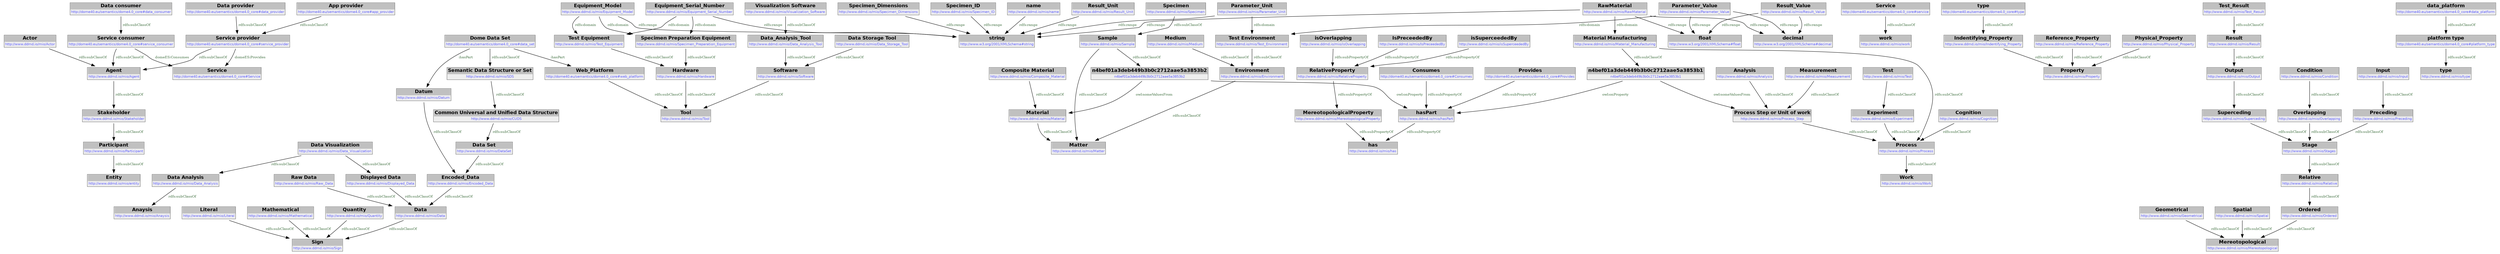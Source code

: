 digraph { 
 node [ fontname="DejaVu Sans" ] ; 
	node0 -> node1 [ color=BLACK, label=< <font point-size='10' color='#336633'>rdfs:subClassOf</font> > ] ;
	node2 -> node3 [ color=BLACK, label=< <font point-size='10' color='#336633'>rdfs:subClassOf</font> > ] ;
	node5 -> node6 [ color=BLACK, label=< <font point-size='10' color='#336633'>rdfs:subClassOf</font> > ] ;
	node7 -> node8 [ color=BLACK, label=< <font point-size='10' color='#336633'>rdfs:subClassOf</font> > ] ;
	node9 -> node10 [ color=BLACK, label=< <font point-size='10' color='#336633'>rdfs:subClassOf</font> > ] ;
	node14 -> node15 [ color=BLACK, label=< <font point-size='10' color='#336633'>rdfs:range</font> > ] ;
	node16 -> node17 [ color=BLACK, label=< <font point-size='10' color='#336633'>rdfs:subClassOf</font> > ] ;
	node18 -> node19 [ color=BLACK, label=< <font point-size='10' color='#336633'>rdfs:subClassOf</font> > ] ;
	node20 -> node21 [ color=BLACK, label=< <font point-size='10' color='#336633'>rdfs:subClassOf</font> > ] ;
	node23 -> node24 [ color=BLACK, label=< <font point-size='10' color='#336633'>rdfs:subClassOf</font> > ] ;
	node25 -> node26 [ color=BLACK, label=< <font point-size='10' color='#336633'>rdfs:subClassOf</font> > ] ;
	node27 -> node28 [ color=BLACK, label=< <font point-size='10' color='#336633'>rdfs:subClassOf</font> > ] ;
	node31 -> node32 [ color=BLACK, label=< <font point-size='10' color='#336633'>rdfs:subClassOf</font> > ] ;
	node33 -> node34 [ color=BLACK, label=< <font point-size='10' color='#336633'>rdfs:range</font> > ] ;
	node35 -> node36 [ color=BLACK, label=< <font point-size='10' color='#336633'>owl:onProperty</font> > ] ;
	node37 -> node38 [ color=BLACK, label=< <font point-size='10' color='#336633'>rdfs:domain</font> > ] ;
	node39 -> node35 [ color=BLACK, label=< <font point-size='10' color='#336633'>rdfs:subClassOf</font> > ] ;
	node41 -> node42 [ color=BLACK, label=< <font point-size='10' color='#336633'>domeES:Consumes</font> > ] ;
	node43 -> node6 [ color=BLACK, label=< <font point-size='10' color='#336633'>rdfs:subClassOf</font> > ] ;
	node8 -> node44 [ color=BLACK, label=< <font point-size='10' color='#336633'>rdfs:subClassOf</font> > ] ;
	node45 -> node23 [ color=BLACK, label=< <font point-size='10' color='#336633'>rdfs:subClassOf</font> > ] ;
	node12 -> node46 [ color=BLACK, label=< <font point-size='10' color='#336633'>rdfs:subClassOf</font> > ] ;
	node47 -> node36 [ color=BLACK, label=< <font point-size='10' color='#336633'>rdfs:subPropertyOf</font> > ] ;
	node48 -> node29 [ color=BLACK, label=< <font point-size='10' color='#336633'>rdfs:subClassOf</font> > ] ;
	node50 -> node39 [ color=BLACK, label=< <font point-size='10' color='#336633'>rdfs:domain</font> > ] ;
	node51 -> node52 [ color=BLACK, label=< <font point-size='10' color='#336633'>rdfs:subClassOf</font> > ] ;
	node14 -> node34 [ color=BLACK, label=< <font point-size='10' color='#336633'>rdfs:range</font> > ] ;
	node53 -> node3 [ color=BLACK, label=< <font point-size='10' color='#336633'>rdfs:subClassOf</font> > ] ;
	node55 -> node56 [ color=BLACK, label=< <font point-size='10' color='#336633'>rdfs:range</font> > ] ;
	node57 -> node58 [ color=BLACK, label=< <font point-size='10' color='#336633'>rdfs:subClassOf</font> > ] ;
	node59 -> node58 [ color=BLACK, label=< <font point-size='10' color='#336633'>rdfs:subClassOf</font> > ] ;
	node50 -> node15 [ color=BLACK, label=< <font point-size='10' color='#336633'>rdfs:range</font> > ] ;
	node61 -> node56 [ color=BLACK, label=< <font point-size='10' color='#336633'>rdfs:range</font> > ] ;
	node62 -> node26 [ color=BLACK, label=< <font point-size='10' color='#336633'>rdfs:subClassOf</font> > ] ;
	node5 -> node64 [ color=BLACK, label=< <font point-size='10' color='#336633'>rdfs:subClassOf</font> > ] ;
	node64 -> node36 [ color=BLACK, label=< <font point-size='10' color='#336633'>owl:onProperty</font> > ] ;
	node65 -> node36 [ color=BLACK, label=< <font point-size='10' color='#336633'>rdfs:subPropertyOf</font> > ] ;
	node4 -> node11 [ color=BLACK, label=< <font point-size='10' color='#336633'>rdfs:subClassOf</font> > ] ;
	node66 -> node67 [ color=BLACK, label=< <font point-size='10' color='#336633'>rdfs:subPropertyOf</font> > ] ;
	node68 -> node63 [ color=BLACK, label=< <font point-size='10' color='#336633'>rdfs:subClassOf</font> > ] ;
	node17 -> node69 [ color=BLACK, label=< <font point-size='10' color='#336633'>rdfs:subClassOf</font> > ] ;
	node67 -> node70 [ color=BLACK, label=< <font point-size='10' color='#336633'>rdfs:subPropertyOf</font> > ] ;
	node72 -> node43 [ color=BLACK, label=< <font point-size='10' color='#336633'>rdfs:subClassOf</font> > ] ;
	node73 -> node19 [ color=BLACK, label=< <font point-size='10' color='#336633'>rdfs:subClassOf</font> > ] ;
	node74 -> node40 [ color=BLACK, label=< <font point-size='10' color='#336633'>rdfs:subClassOf</font> > ] ;
	node61 -> node75 [ color=BLACK, label=< <font point-size='10' color='#336633'>rdfs:domain</font> > ] ;
	node76 -> node31 [ color=BLACK, label=< <font point-size='10' color='#336633'>rdfs:subClassOf</font> > ] ;
	node75 -> node77 [ color=BLACK, label=< <font point-size='10' color='#336633'>rdfs:subClassOf</font> > ] ;
	node40 -> node17 [ color=BLACK, label=< <font point-size='10' color='#336633'>rdfs:subClassOf</font> > ] ;
	node50 -> node34 [ color=BLACK, label=< <font point-size='10' color='#336633'>rdfs:range</font> > ] ;
	node41 -> node45 [ color=BLACK, label=< <font point-size='10' color='#336633'>rdfs:subClassOf</font> > ] ;
	node49 -> node1 [ color=BLACK, label=< <font point-size='10' color='#336633'>rdfs:subClassOf</font> > ] ;
	node80 -> node81 [ color=BLACK, label=< <font point-size='10' color='#336633'>rdfs:subClassOf</font> > ] ;
	node82 -> node83 [ color=BLACK, label=< <font point-size='10' color='#336633'>rdfs:subClassOf</font> > ] ;
	node77 -> node84 [ color=BLACK, label=< <font point-size='10' color='#336633'>rdfs:subClassOf</font> > ] ;
	node85 -> node67 [ color=BLACK, label=< <font point-size='10' color='#336633'>rdfs:subPropertyOf</font> > ] ;
	node86 -> node44 [ color=BLACK, label=< <font point-size='10' color='#336633'>rdfs:subClassOf</font> > ] ;
	node87 -> node29 [ color=BLACK, label=< <font point-size='10' color='#336633'>rdfs:subClassOf</font> > ] ;
	node83 -> node88 [ color=BLACK, label=< <font point-size='10' color='#336633'>rdfs:subClassOf</font> > ] ;
	node88 -> node84 [ color=BLACK, label=< <font point-size='10' color='#336633'>rdfs:subClassOf</font> > ] ;
	node35 -> node26 [ color=BLACK, label=< <font point-size='10' color='#336633'>owl:someValuesFrom</font> > ] ;
	node68 -> node53 [ color=BLACK, label=< <font point-size='10' color='#336633'>rdfs:subClassOf</font> > ] ;
	node64 -> node13 [ color=BLACK, label=< <font point-size='10' color='#336633'>owl:someValuesFrom</font> > ] ;
	node71 -> node41 [ color=BLACK, label=< <font point-size='10' color='#336633'>rdfs:subClassOf</font> > ] ;
	node50 -> node56 [ color=BLACK, label=< <font point-size='10' color='#336633'>rdfs:range</font> > ] ;
	node26 -> node17 [ color=BLACK, label=< <font point-size='10' color='#336633'>rdfs:subClassOf</font> > ] ;
	node39 -> node17 [ color=BLACK, label=< <font point-size='10' color='#336633'>rdfs:subClassOf</font> > ] ;
	node91 -> node56 [ color=BLACK, label=< <font point-size='10' color='#336633'>rdfs:range</font> > ] ;
	node46 -> node92 [ color=BLACK, label=< <font point-size='10' color='#336633'>rdfs:subClassOf</font> > ] ;
	node79 -> node32 [ color=BLACK, label=< <font point-size='10' color='#336633'>rdfs:subClassOf</font> > ] ;
	node78 -> node79 [ color=BLACK, label=< <font point-size='10' color='#336633'>rdfs:subClassOf</font> > ] ;
	node93 -> node45 [ color=BLACK, label=< <font point-size='10' color='#336633'>rdfs:subClassOf</font> > ] ;
	node90 -> node5 [ color=BLACK, label=< <font point-size='10' color='#336633'>rdfs:subClassOf</font> > ] ;
	node89 -> node13 [ color=BLACK, label=< <font point-size='10' color='#336633'>rdfs:subClassOf</font> > ] ;
	node32 -> node80 [ color=BLACK, label=< <font point-size='10' color='#336633'>rdfs:subClassOf</font> > ] ;
	node44 -> node3 [ color=BLACK, label=< <font point-size='10' color='#336633'>rdfs:subClassOf</font> > ] ;
	node27 -> node86 [ color=BLACK, label=< <font point-size='10' color='#336633'>:hasPart</font> > ] ;
	node70 -> node94 [ color=BLACK, label=< <font point-size='10' color='#336633'>rdfs:subPropertyOf</font> > ] ;
	node22 -> node88 [ color=BLACK, label=< <font point-size='10' color='#336633'>rdfs:subClassOf</font> > ] ;
	node24 -> node54 [ color=BLACK, label=< <font point-size='10' color='#336633'>rdfs:subClassOf</font> > ] ;
	node95 -> node56 [ color=BLACK, label=< <font point-size='10' color='#336633'>rdfs:range</font> > ] ;
	node3 -> node19 [ color=BLACK, label=< <font point-size='10' color='#336633'>rdfs:subClassOf</font> > ] ;
	node63 -> node96 [ color=BLACK, label=< <font point-size='10' color='#336633'>rdfs:subClassOf</font> > ] ;
	node38 -> node43 [ color=BLACK, label=< <font point-size='10' color='#336633'>rdfs:subClassOf</font> > ] ;
	node27 -> node30 [ color=BLACK, label=< <font point-size='10' color='#336633'>:hasPart</font> > ] ;
	node61 -> node60 [ color=BLACK, label=< <font point-size='10' color='#336633'>rdfs:domain</font> > ] ;
	node97 -> node56 [ color=BLACK, label=< <font point-size='10' color='#336633'>rdfs:range</font> > ] ;
	node55 -> node75 [ color=BLACK, label=< <font point-size='10' color='#336633'>rdfs:domain</font> > ] ;
	node14 -> node38 [ color=BLACK, label=< <font point-size='10' color='#336633'>rdfs:domain</font> > ] ;
	node81 -> node29 [ color=BLACK, label=< <font point-size='10' color='#336633'>rdfs:subClassOf</font> > ] ;
	node98 -> node19 [ color=BLACK, label=< <font point-size='10' color='#336633'>rdfs:subClassOf</font> > ] ;
	node37 -> node56 [ color=BLACK, label=< <font point-size='10' color='#336633'>rdfs:range</font> > ] ;
	node21 -> node58 [ color=BLACK, label=< <font point-size='10' color='#336633'>rdfs:subClassOf</font> > ] ;
	node1 -> node45 [ color=BLACK, label=< <font point-size='10' color='#336633'>rdfs:subClassOf</font> > ] ;
	node13 -> node6 [ color=BLACK, label=< <font point-size='10' color='#336633'>rdfs:subClassOf</font> > ] ;
	node36 -> node94 [ color=BLACK, label=< <font point-size='10' color='#336633'>rdfs:subPropertyOf</font> > ] ;
	node33 -> node15 [ color=BLACK, label=< <font point-size='10' color='#336633'>rdfs:range</font> > ] ;
	node55 -> node60 [ color=BLACK, label=< <font point-size='10' color='#336633'>rdfs:domain</font> > ] ;
	node1 -> node42 [ color=BLACK, label=< <font point-size='10' color='#336633'>domeES:Provides</font> > ] ;
	node99 -> node67 [ color=BLACK, label=< <font point-size='10' color='#336633'>rdfs:subPropertyOf</font> > ] ;
	node52 -> node4 [ color=BLACK, label=< <font point-size='10' color='#336633'>rdfs:subClassOf</font> > ] ;
	node11 -> node32 [ color=BLACK, label=< <font point-size='10' color='#336633'>rdfs:subClassOf</font> > ] ;
	node60 -> node77 [ color=BLACK, label=< <font point-size='10' color='#336633'>rdfs:subClassOf</font> > ] ;
	node100 -> node56 [ color=BLACK, label=< <font point-size='10' color='#336633'>rdfs:range</font> > ] ;
	node28 -> node7 [ color=BLACK, label=< <font point-size='10' color='#336633'>rdfs:subClassOf</font> > ] ;
	node30 -> node84 [ color=BLACK, label=< <font point-size='10' color='#336633'>rdfs:subClassOf</font> > ] ;
# http://dome40.eu/semantics/dome4.0_core#data_provider node0
node0 [ shape=none, color=black label=< <table color='#666666' cellborder='0' cellspacing='0' border='1'><tr><td colspan='2' bgcolor='grey'><B>Data provider</B></td></tr><tr><td href='http://dome40.eu/semantics/dome4.0_core#data_provider' bgcolor='#eeeeee' colspan='2'><font point-size='10' color='#6666ff'>http://dome40.eu/semantics/dome4.0_core#data_provider</font></td></tr></table> > ] 
# http://dome40.eu/semantics/dome4.0_core#service_provider node1
node1 [ shape=none, color=black label=< <table color='#666666' cellborder='0' cellspacing='0' border='1'><tr><td colspan='2' bgcolor='grey'><B>Service provider</B></td></tr><tr><td href='http://dome40.eu/semantics/dome4.0_core#service_provider' bgcolor='#eeeeee' colspan='2'><font point-size='10' color='#6666ff'>http://dome40.eu/semantics/dome4.0_core#service_provider</font></td></tr></table> > ] 
# http://www.ddmd.io/mio/Raw_Data node2
node2 [ shape=none, color=black label=< <table color='#666666' cellborder='0' cellspacing='0' border='1'><tr><td colspan='2' bgcolor='grey'><B>Raw Data</B></td></tr><tr><td href='http://www.ddmd.io/mio/Raw_Data' bgcolor='#eeeeee' colspan='2'><font point-size='10' color='#6666ff'>http://www.ddmd.io/mio/Raw_Data</font></td></tr></table> > ] 
# http://www.ddmd.io/mio/Data node3
node3 [ shape=none, color=black label=< <table color='#666666' cellborder='0' cellspacing='0' border='1'><tr><td colspan='2' bgcolor='grey'><B>Data</B></td></tr><tr><td href='http://www.ddmd.io/mio/Data' bgcolor='#eeeeee' colspan='2'><font point-size='10' color='#6666ff'>http://www.ddmd.io/mio/Data</font></td></tr></table> > ] 
# http://www.ddmd.io/mio/Output node4
node4 [ shape=none, color=black label=< <table color='#666666' cellborder='0' cellspacing='0' border='1'><tr><td colspan='2' bgcolor='grey'><B>Output</B></td></tr><tr><td href='http://www.ddmd.io/mio/Output' bgcolor='#eeeeee' colspan='2'><font point-size='10' color='#6666ff'>http://www.ddmd.io/mio/Output</font></td></tr></table> > ] 
# http://www.ddmd.io/mio/Sample node5
node5 [ shape=none, color=black label=< <table color='#666666' cellborder='0' cellspacing='0' border='1'><tr><td colspan='2' bgcolor='grey'><B>Sample</B></td></tr><tr><td href='http://www.ddmd.io/mio/Sample' bgcolor='#eeeeee' colspan='2'><font point-size='10' color='#6666ff'>http://www.ddmd.io/mio/Sample</font></td></tr></table> > ] 
# http://www.ddmd.io/mio/Matter node6
node6 [ shape=none, color=black label=< <table color='#666666' cellborder='0' cellspacing='0' border='1'><tr><td colspan='2' bgcolor='grey'><B>Matter</B></td></tr><tr><td href='http://www.ddmd.io/mio/Matter' bgcolor='#eeeeee' colspan='2'><font point-size='10' color='#6666ff'>http://www.ddmd.io/mio/Matter</font></td></tr></table> > ] 
# http://www.ddmd.io/mio/CUDS node7
node7 [ shape=none, color=black label=< <table color='#666666' cellborder='0' cellspacing='0' border='1'><tr><td colspan='2' bgcolor='grey'><B>Common Universal and Unified Data Structure</B></td></tr><tr><td href='http://www.ddmd.io/mio/CUDS' bgcolor='#eeeeee' colspan='2'><font point-size='10' color='#6666ff'>http://www.ddmd.io/mio/CUDS</font></td></tr></table> > ] 
# http://www.ddmd.io/mio/DataSet node8
node8 [ shape=none, color=black label=< <table color='#666666' cellborder='0' cellspacing='0' border='1'><tr><td colspan='2' bgcolor='grey'><B>Data Set</B></td></tr><tr><td href='http://www.ddmd.io/mio/DataSet' bgcolor='#eeeeee' colspan='2'><font point-size='10' color='#6666ff'>http://www.ddmd.io/mio/DataSet</font></td></tr></table> > ] 
# http://dome40.eu/semantics/dome4.0_core#service node9
node9 [ shape=none, color=black label=< <table color='#666666' cellborder='0' cellspacing='0' border='1'><tr><td colspan='2' bgcolor='grey'><B>Service</B></td></tr><tr><td href='http://dome40.eu/semantics/dome4.0_core#service' bgcolor='#eeeeee' colspan='2'><font point-size='10' color='#6666ff'>http://dome40.eu/semantics/dome4.0_core#service</font></td></tr></table> > ] 
# http://www.ddmd.io/mio/work node10
node10 [ shape=none, color=black label=< <table color='#666666' cellborder='0' cellspacing='0' border='1'><tr><td colspan='2' bgcolor='grey'><B>work</B></td></tr><tr><td href='http://www.ddmd.io/mio/work' bgcolor='#eeeeee' colspan='2'><font point-size='10' color='#6666ff'>http://www.ddmd.io/mio/work</font></td></tr></table> > ] 
# http://www.ddmd.io/mio/Superceding node11
node11 [ shape=none, color=black label=< <table color='#666666' cellborder='0' cellspacing='0' border='1'><tr><td colspan='2' bgcolor='grey'><B>Superceding</B></td></tr><tr><td href='http://www.ddmd.io/mio/Superceding' bgcolor='#eeeeee' colspan='2'><font point-size='10' color='#6666ff'>http://www.ddmd.io/mio/Superceding</font></td></tr></table> > ] 
# http://dome40.eu/semantics/dome4.0_core#data_platform node12
node12 [ shape=none, color=black label=< <table color='#666666' cellborder='0' cellspacing='0' border='1'><tr><td colspan='2' bgcolor='grey'><B>data_platform</B></td></tr><tr><td href='http://dome40.eu/semantics/dome4.0_core#data_platform' bgcolor='#eeeeee' colspan='2'><font point-size='10' color='#6666ff'>http://dome40.eu/semantics/dome4.0_core#data_platform</font></td></tr></table> > ] 
# http://www.ddmd.io/mio/Material node13
node13 [ shape=none, color=black label=< <table color='#666666' cellborder='0' cellspacing='0' border='1'><tr><td colspan='2' bgcolor='grey'><B>Material</B></td></tr><tr><td href='http://www.ddmd.io/mio/Material' bgcolor='#eeeeee' colspan='2'><font point-size='10' color='#6666ff'>http://www.ddmd.io/mio/Material</font></td></tr></table> > ] 
# http://www.ddmd.io/mio/Parameter_Value node14
node14 [ shape=none, color=black label=< <table color='#666666' cellborder='0' cellspacing='0' border='1'><tr><td colspan='2' bgcolor='grey'><B>Parameter_Value</B></td></tr><tr><td href='http://www.ddmd.io/mio/Parameter_Value' bgcolor='#eeeeee' colspan='2'><font point-size='10' color='#6666ff'>http://www.ddmd.io/mio/Parameter_Value</font></td></tr></table> > ] 
# http://www.w3.org/2001/XMLSchema#float node15
node15 [ shape=none, color=black label=< <table color='#666666' cellborder='0' cellspacing='0' border='1'><tr><td colspan='2' bgcolor='grey'><B>float</B></td></tr><tr><td href='http://www.w3.org/2001/XMLSchema#float' bgcolor='#eeeeee' colspan='2'><font point-size='10' color='#6666ff'>http://www.w3.org/2001/XMLSchema#float</font></td></tr></table> > ] 
# http://www.ddmd.io/mio/Cognition node16
node16 [ shape=none, color=black label=< <table color='#666666' cellborder='0' cellspacing='0' border='1'><tr><td colspan='2' bgcolor='grey'><B>Cognition</B></td></tr><tr><td href='http://www.ddmd.io/mio/Cognition' bgcolor='#eeeeee' colspan='2'><font point-size='10' color='#6666ff'>http://www.ddmd.io/mio/Cognition</font></td></tr></table> > ] 
# http://www.ddmd.io/mio/Process node17
node17 [ shape=none, color=black label=< <table color='#666666' cellborder='0' cellspacing='0' border='1'><tr><td colspan='2' bgcolor='grey'><B>Process</B></td></tr><tr><td href='http://www.ddmd.io/mio/Process' bgcolor='#eeeeee' colspan='2'><font point-size='10' color='#6666ff'>http://www.ddmd.io/mio/Process</font></td></tr></table> > ] 
# http://www.ddmd.io/mio/Literal node18
node18 [ shape=none, color=black label=< <table color='#666666' cellborder='0' cellspacing='0' border='1'><tr><td colspan='2' bgcolor='grey'><B>Literal</B></td></tr><tr><td href='http://www.ddmd.io/mio/Literal' bgcolor='#eeeeee' colspan='2'><font point-size='10' color='#6666ff'>http://www.ddmd.io/mio/Literal</font></td></tr></table> > ] 
# http://www.ddmd.io/mio/Sign node19
node19 [ shape=none, color=black label=< <table color='#666666' cellborder='0' cellspacing='0' border='1'><tr><td colspan='2' bgcolor='grey'><B>Sign</B></td></tr><tr><td href='http://www.ddmd.io/mio/Sign' bgcolor='#eeeeee' colspan='2'><font point-size='10' color='#6666ff'>http://www.ddmd.io/mio/Sign</font></td></tr></table> > ] 
# http://dome40.eu/semantics/dome4.0_core#type node20
node20 [ shape=none, color=black label=< <table color='#666666' cellborder='0' cellspacing='0' border='1'><tr><td colspan='2' bgcolor='grey'><B>type</B></td></tr><tr><td href='http://dome40.eu/semantics/dome4.0_core#type' bgcolor='#eeeeee' colspan='2'><font point-size='10' color='#6666ff'>http://dome40.eu/semantics/dome4.0_core#type</font></td></tr></table> > ] 
# http://www.ddmd.io/mio/Indentifying_Property node21
node21 [ shape=none, color=black label=< <table color='#666666' cellborder='0' cellspacing='0' border='1'><tr><td colspan='2' bgcolor='grey'><B>Indentifying_Property</B></td></tr><tr><td href='http://www.ddmd.io/mio/Indentifying_Property' bgcolor='#eeeeee' colspan='2'><font point-size='10' color='#6666ff'>http://www.ddmd.io/mio/Indentifying_Property</font></td></tr></table> > ] 
# http://www.ddmd.io/mio/Data_Storage_Tool node22
node22 [ shape=none, color=black label=< <table color='#666666' cellborder='0' cellspacing='0' border='1'><tr><td colspan='2' bgcolor='grey'><B>Data Storage Tool</B></td></tr><tr><td href='http://www.ddmd.io/mio/Data_Storage_Tool' bgcolor='#eeeeee' colspan='2'><font point-size='10' color='#6666ff'>http://www.ddmd.io/mio/Data_Storage_Tool</font></td></tr></table> > ] 
# http://www.ddmd.io/mio/Stakeholder node23
node23 [ shape=none, color=black label=< <table color='#666666' cellborder='0' cellspacing='0' border='1'><tr><td colspan='2' bgcolor='grey'><B>Stakeholder</B></td></tr><tr><td href='http://www.ddmd.io/mio/Stakeholder' bgcolor='#eeeeee' colspan='2'><font point-size='10' color='#6666ff'>http://www.ddmd.io/mio/Stakeholder</font></td></tr></table> > ] 
# http://www.ddmd.io/mio/Participant node24
node24 [ shape=none, color=black label=< <table color='#666666' cellborder='0' cellspacing='0' border='1'><tr><td colspan='2' bgcolor='grey'><B>Participant</B></td></tr><tr><td href='http://www.ddmd.io/mio/Participant' bgcolor='#eeeeee' colspan='2'><font point-size='10' color='#6666ff'>http://www.ddmd.io/mio/Participant</font></td></tr></table> > ] 
# http://www.ddmd.io/mio/Measurement node25
node25 [ shape=none, color=black label=< <table color='#666666' cellborder='0' cellspacing='0' border='1'><tr><td colspan='2' bgcolor='grey'><B>Measurement</B></td></tr><tr><td href='http://www.ddmd.io/mio/Measurement' bgcolor='#eeeeee' colspan='2'><font point-size='10' color='#6666ff'>http://www.ddmd.io/mio/Measurement</font></td></tr></table> > ] 
# http://www.ddmd.io/mio/Process_Step node26
node26 [ shape=none, color=black label=< <table color='#666666' cellborder='0' cellspacing='0' border='1'><tr><td colspan='2' bgcolor='grey'><B>Process Step or Unit of work</B></td></tr><tr><td href='http://www.ddmd.io/mio/Process_Step' bgcolor='#eeeeee' colspan='2'><font point-size='10' color='#6666ff'>http://www.ddmd.io/mio/Process_Step</font></td></tr></table> > ] 
# http://dome40.eu/semantics/dome4.0_core#data_set node27
node27 [ shape=none, color=black label=< <table color='#666666' cellborder='0' cellspacing='0' border='1'><tr><td colspan='2' bgcolor='grey'><B>Dome Data Set</B></td></tr><tr><td href='http://dome40.eu/semantics/dome4.0_core#data_set' bgcolor='#eeeeee' colspan='2'><font point-size='10' color='#6666ff'>http://dome40.eu/semantics/dome4.0_core#data_set</font></td></tr></table> > ] 
# http://www.ddmd.io/mio/SDS node28
node28 [ shape=none, color=black label=< <table color='#666666' cellborder='0' cellspacing='0' border='1'><tr><td colspan='2' bgcolor='grey'><B>Semantic Data Structure or Set</B></td></tr><tr><td href='http://www.ddmd.io/mio/SDS' bgcolor='#eeeeee' colspan='2'><font point-size='10' color='#6666ff'>http://www.ddmd.io/mio/SDS</font></td></tr></table> > ] 
# http://www.ddmd.io/mio/Mereotopological node29
node29 [ shape=none, color=black label=< <table color='#666666' cellborder='0' cellspacing='0' border='1'><tr><td colspan='2' bgcolor='grey'><B>Mereotopological</B></td></tr><tr><td href='http://www.ddmd.io/mio/Mereotopological' bgcolor='#eeeeee' colspan='2'><font point-size='10' color='#6666ff'>http://www.ddmd.io/mio/Mereotopological</font></td></tr></table> > ] 
# http://dome40.eu/semantics/dome4.0_core#web_platform node30
node30 [ shape=none, color=black label=< <table color='#666666' cellborder='0' cellspacing='0' border='1'><tr><td colspan='2' bgcolor='grey'><B>Web_Platform</B></td></tr><tr><td href='http://dome40.eu/semantics/dome4.0_core#web_platform' bgcolor='#eeeeee' colspan='2'><font point-size='10' color='#6666ff'>http://dome40.eu/semantics/dome4.0_core#web_platform</font></td></tr></table> > ] 
# http://www.ddmd.io/mio/Preceding node31
node31 [ shape=none, color=black label=< <table color='#666666' cellborder='0' cellspacing='0' border='1'><tr><td colspan='2' bgcolor='grey'><B>Preceding</B></td></tr><tr><td href='http://www.ddmd.io/mio/Preceding' bgcolor='#eeeeee' colspan='2'><font point-size='10' color='#6666ff'>http://www.ddmd.io/mio/Preceding</font></td></tr></table> > ] 
# http://www.ddmd.io/mio/Stages node32
node32 [ shape=none, color=black label=< <table color='#666666' cellborder='0' cellspacing='0' border='1'><tr><td colspan='2' bgcolor='grey'><B>Stage</B></td></tr><tr><td href='http://www.ddmd.io/mio/Stages' bgcolor='#eeeeee' colspan='2'><font point-size='10' color='#6666ff'>http://www.ddmd.io/mio/Stages</font></td></tr></table> > ] 
# http://www.ddmd.io/mio/Result_Value node33
node33 [ shape=none, color=black label=< <table color='#666666' cellborder='0' cellspacing='0' border='1'><tr><td colspan='2' bgcolor='grey'><B>Result_Value</B></td></tr><tr><td href='http://www.ddmd.io/mio/Result_Value' bgcolor='#eeeeee' colspan='2'><font point-size='10' color='#6666ff'>http://www.ddmd.io/mio/Result_Value</font></td></tr></table> > ] 
# http://www.w3.org/2001/XMLSchema#decimal node34
node34 [ shape=none, color=black label=< <table color='#666666' cellborder='0' cellspacing='0' border='1'><tr><td colspan='2' bgcolor='grey'><B>decimal</B></td></tr><tr><td href='http://www.w3.org/2001/XMLSchema#decimal' bgcolor='#eeeeee' colspan='2'><font point-size='10' color='#6666ff'>http://www.w3.org/2001/XMLSchema#decimal</font></td></tr></table> > ] 
# n4bef01a3deb449b3b0c2712aae5a3853b1 node35
node35 [ shape=none, color=black label=< <table color='#666666' cellborder='0' cellspacing='0' border='1'><tr><td colspan='2' bgcolor='grey'><B>n4bef01a3deb449b3b0c2712aae5a3853b1</B></td></tr><tr><td href='n4bef01a3deb449b3b0c2712aae5a3853b1' bgcolor='#eeeeee' colspan='2'><font point-size='10' color='#6666ff'>n4bef01a3deb449b3b0c2712aae5a3853b1</font></td></tr></table> > ] 
# http://www.ddmd.io/mio/hasPart node36
node36 [ shape=none, color=black label=< <table color='#666666' cellborder='0' cellspacing='0' border='1'><tr><td colspan='2' bgcolor='grey'><B>hasPart</B></td></tr><tr><td href='http://www.ddmd.io/mio/hasPart' bgcolor='#eeeeee' colspan='2'><font point-size='10' color='#6666ff'>http://www.ddmd.io/mio/hasPart</font></td></tr></table> > ] 
# http://www.ddmd.io/mio/Parameter_Unit node37
node37 [ shape=none, color=black label=< <table color='#666666' cellborder='0' cellspacing='0' border='1'><tr><td colspan='2' bgcolor='grey'><B>Parameter_Unit</B></td></tr><tr><td href='http://www.ddmd.io/mio/Parameter_Unit' bgcolor='#eeeeee' colspan='2'><font point-size='10' color='#6666ff'>http://www.ddmd.io/mio/Parameter_Unit</font></td></tr></table> > ] 
# http://www.ddmd.io/mio/Test_Environment node38
node38 [ shape=none, color=black label=< <table color='#666666' cellborder='0' cellspacing='0' border='1'><tr><td colspan='2' bgcolor='grey'><B>Test Environment</B></td></tr><tr><td href='http://www.ddmd.io/mio/Test_Environment' bgcolor='#eeeeee' colspan='2'><font point-size='10' color='#6666ff'>http://www.ddmd.io/mio/Test_Environment</font></td></tr></table> > ] 
# http://www.ddmd.io/mio/Material_Manufacturing node39
node39 [ shape=none, color=black label=< <table color='#666666' cellborder='0' cellspacing='0' border='1'><tr><td colspan='2' bgcolor='grey'><B>Material Manufacturing</B></td></tr><tr><td href='http://www.ddmd.io/mio/Material_Manufacturing' bgcolor='#eeeeee' colspan='2'><font point-size='10' color='#6666ff'>http://www.ddmd.io/mio/Material_Manufacturing</font></td></tr></table> > ] 
# http://www.ddmd.io/mio/Experiment node40
node40 [ shape=none, color=black label=< <table color='#666666' cellborder='0' cellspacing='0' border='1'><tr><td colspan='2' bgcolor='grey'><B>Experiment</B></td></tr><tr><td href='http://www.ddmd.io/mio/Experiment' bgcolor='#eeeeee' colspan='2'><font point-size='10' color='#6666ff'>http://www.ddmd.io/mio/Experiment</font></td></tr></table> > ] 
# http://dome40.eu/semantics/dome4.0_core#service_consumer node41
node41 [ shape=none, color=black label=< <table color='#666666' cellborder='0' cellspacing='0' border='1'><tr><td colspan='2' bgcolor='grey'><B>Service consumer</B></td></tr><tr><td href='http://dome40.eu/semantics/dome4.0_core#service_consumer' bgcolor='#eeeeee' colspan='2'><font point-size='10' color='#6666ff'>http://dome40.eu/semantics/dome4.0_core#service_consumer</font></td></tr></table> > ] 
# http://dome40.eu/semantics/dome4.0_core#Service node42
node42 [ shape=none, color=black label=< <table color='#666666' cellborder='0' cellspacing='0' border='1'><tr><td colspan='2' bgcolor='grey'><B>Service</B></td></tr><tr><td href='http://dome40.eu/semantics/dome4.0_core#Service' bgcolor='#eeeeee' colspan='2'><font point-size='10' color='#6666ff'>http://dome40.eu/semantics/dome4.0_core#Service</font></td></tr></table> > ] 
# http://www.ddmd.io/mio/Environment node43
node43 [ shape=none, color=black label=< <table color='#666666' cellborder='0' cellspacing='0' border='1'><tr><td colspan='2' bgcolor='grey'><B>Environment</B></td></tr><tr><td href='http://www.ddmd.io/mio/Environment' bgcolor='#eeeeee' colspan='2'><font point-size='10' color='#6666ff'>http://www.ddmd.io/mio/Environment</font></td></tr></table> > ] 
# http://www.ddmd.io/mio/Encoded_Data node44
node44 [ shape=none, color=black label=< <table color='#666666' cellborder='0' cellspacing='0' border='1'><tr><td colspan='2' bgcolor='grey'><B>Encoded_Data</B></td></tr><tr><td href='http://www.ddmd.io/mio/Encoded_Data' bgcolor='#eeeeee' colspan='2'><font point-size='10' color='#6666ff'>http://www.ddmd.io/mio/Encoded_Data</font></td></tr></table> > ] 
# http://www.ddmd.io/mio/Agent node45
node45 [ shape=none, color=black label=< <table color='#666666' cellborder='0' cellspacing='0' border='1'><tr><td colspan='2' bgcolor='grey'><B>Agent</B></td></tr><tr><td href='http://www.ddmd.io/mio/Agent' bgcolor='#eeeeee' colspan='2'><font point-size='10' color='#6666ff'>http://www.ddmd.io/mio/Agent</font></td></tr></table> > ] 
# http://dome40.eu/semantics/dome4.0_core#platform_type node46
node46 [ shape=none, color=black label=< <table color='#666666' cellborder='0' cellspacing='0' border='1'><tr><td colspan='2' bgcolor='grey'><B>platform type</B></td></tr><tr><td href='http://dome40.eu/semantics/dome4.0_core#platform_type' bgcolor='#eeeeee' colspan='2'><font point-size='10' color='#6666ff'>http://dome40.eu/semantics/dome4.0_core#platform_type</font></td></tr></table> > ] 
# http://dome40.eu/semantics/dome4.0_core#Provides node47
node47 [ shape=none, color=black label=< <table color='#666666' cellborder='0' cellspacing='0' border='1'><tr><td colspan='2' bgcolor='grey'><B>Provides</B></td></tr><tr><td href='http://dome40.eu/semantics/dome4.0_core#Provides' bgcolor='#eeeeee' colspan='2'><font point-size='10' color='#6666ff'>http://dome40.eu/semantics/dome4.0_core#Provides</font></td></tr></table> > ] 
# http://www.ddmd.io/mio/Geometrical node48
node48 [ shape=none, color=black label=< <table color='#666666' cellborder='0' cellspacing='0' border='1'><tr><td colspan='2' bgcolor='grey'><B>Geometrical</B></td></tr><tr><td href='http://www.ddmd.io/mio/Geometrical' bgcolor='#eeeeee' colspan='2'><font point-size='10' color='#6666ff'>http://www.ddmd.io/mio/Geometrical</font></td></tr></table> > ] 
# http://dome40.eu/semantics/dome4.0_core#app_provider node49
node49 [ shape=none, color=black label=< <table color='#666666' cellborder='0' cellspacing='0' border='1'><tr><td colspan='2' bgcolor='grey'><B>App provider</B></td></tr><tr><td href='http://dome40.eu/semantics/dome4.0_core#app_provider' bgcolor='#eeeeee' colspan='2'><font point-size='10' color='#6666ff'>http://dome40.eu/semantics/dome4.0_core#app_provider</font></td></tr></table> > ] 
# http://www.ddmd.io/mio/RawMaterial node50
node50 [ shape=none, color=black label=< <table color='#666666' cellborder='0' cellspacing='0' border='1'><tr><td colspan='2' bgcolor='grey'><B>RawMaterial</B></td></tr><tr><td href='http://www.ddmd.io/mio/RawMaterial' bgcolor='#eeeeee' colspan='2'><font point-size='10' color='#6666ff'>http://www.ddmd.io/mio/RawMaterial</font></td></tr></table> > ] 
# http://www.ddmd.io/mio/Test_Result node51
node51 [ shape=none, color=black label=< <table color='#666666' cellborder='0' cellspacing='0' border='1'><tr><td colspan='2' bgcolor='grey'><B>Test_Result</B></td></tr><tr><td href='http://www.ddmd.io/mio/Test_Result' bgcolor='#eeeeee' colspan='2'><font point-size='10' color='#6666ff'>http://www.ddmd.io/mio/Test_Result</font></td></tr></table> > ] 
# http://www.ddmd.io/mio/Result node52
node52 [ shape=none, color=black label=< <table color='#666666' cellborder='0' cellspacing='0' border='1'><tr><td colspan='2' bgcolor='grey'><B>Result</B></td></tr><tr><td href='http://www.ddmd.io/mio/Result' bgcolor='#eeeeee' colspan='2'><font point-size='10' color='#6666ff'>http://www.ddmd.io/mio/Result</font></td></tr></table> > ] 
# http://www.ddmd.io/mio/Displayed_Data node53
node53 [ shape=none, color=black label=< <table color='#666666' cellborder='0' cellspacing='0' border='1'><tr><td colspan='2' bgcolor='grey'><B>Displayed Data</B></td></tr><tr><td href='http://www.ddmd.io/mio/Displayed_Data' bgcolor='#eeeeee' colspan='2'><font point-size='10' color='#6666ff'>http://www.ddmd.io/mio/Displayed_Data</font></td></tr></table> > ] 
# http://www.ddmd.io/mio/entity node54
node54 [ shape=none, color=black label=< <table color='#666666' cellborder='0' cellspacing='0' border='1'><tr><td colspan='2' bgcolor='grey'><B>Entity</B></td></tr><tr><td href='http://www.ddmd.io/mio/entity' bgcolor='#eeeeee' colspan='2'><font point-size='10' color='#6666ff'>http://www.ddmd.io/mio/entity</font></td></tr></table> > ] 
# http://www.ddmd.io/mio/Equipment_Model node55
node55 [ shape=none, color=black label=< <table color='#666666' cellborder='0' cellspacing='0' border='1'><tr><td colspan='2' bgcolor='grey'><B>Equipment_Model</B></td></tr><tr><td href='http://www.ddmd.io/mio/Equipment_Model' bgcolor='#eeeeee' colspan='2'><font point-size='10' color='#6666ff'>http://www.ddmd.io/mio/Equipment_Model</font></td></tr></table> > ] 
# http://www.w3.org/2001/XMLSchema#string node56
node56 [ shape=none, color=black label=< <table color='#666666' cellborder='0' cellspacing='0' border='1'><tr><td colspan='2' bgcolor='grey'><B>string</B></td></tr><tr><td href='http://www.w3.org/2001/XMLSchema#string' bgcolor='#eeeeee' colspan='2'><font point-size='10' color='#6666ff'>http://www.w3.org/2001/XMLSchema#string</font></td></tr></table> > ] 
# http://www.ddmd.io/mio/Reference_Property node57
node57 [ shape=none, color=black label=< <table color='#666666' cellborder='0' cellspacing='0' border='1'><tr><td colspan='2' bgcolor='grey'><B>Reference_Property</B></td></tr><tr><td href='http://www.ddmd.io/mio/Reference_Property' bgcolor='#eeeeee' colspan='2'><font point-size='10' color='#6666ff'>http://www.ddmd.io/mio/Reference_Property</font></td></tr></table> > ] 
# http://www.ddmd.io/mio/Property node58
node58 [ shape=none, color=black label=< <table color='#666666' cellborder='0' cellspacing='0' border='1'><tr><td colspan='2' bgcolor='grey'><B>Property</B></td></tr><tr><td href='http://www.ddmd.io/mio/Property' bgcolor='#eeeeee' colspan='2'><font point-size='10' color='#6666ff'>http://www.ddmd.io/mio/Property</font></td></tr></table> > ] 
# http://www.ddmd.io/mio/Physical_Property node59
node59 [ shape=none, color=black label=< <table color='#666666' cellborder='0' cellspacing='0' border='1'><tr><td colspan='2' bgcolor='grey'><B>Physical_Property</B></td></tr><tr><td href='http://www.ddmd.io/mio/Physical_Property' bgcolor='#eeeeee' colspan='2'><font point-size='10' color='#6666ff'>http://www.ddmd.io/mio/Physical_Property</font></td></tr></table> > ] 
# http://www.ddmd.io/mio/Specimen_Preparation_Equipment node60
node60 [ shape=none, color=black label=< <table color='#666666' cellborder='0' cellspacing='0' border='1'><tr><td colspan='2' bgcolor='grey'><B>Specimen Preparation Equipment</B></td></tr><tr><td href='http://www.ddmd.io/mio/Specimen_Preparation_Equipment' bgcolor='#eeeeee' colspan='2'><font point-size='10' color='#6666ff'>http://www.ddmd.io/mio/Specimen_Preparation_Equipment</font></td></tr></table> > ] 
# http://www.ddmd.io/mio/Equipment_Serial_Number node61
node61 [ shape=none, color=black label=< <table color='#666666' cellborder='0' cellspacing='0' border='1'><tr><td colspan='2' bgcolor='grey'><B>Equipment_Serial_Number</B></td></tr><tr><td href='http://www.ddmd.io/mio/Equipment_Serial_Number' bgcolor='#eeeeee' colspan='2'><font point-size='10' color='#6666ff'>http://www.ddmd.io/mio/Equipment_Serial_Number</font></td></tr></table> > ] 
# http://www.ddmd.io/mio/Analysis node62
node62 [ shape=none, color=black label=< <table color='#666666' cellborder='0' cellspacing='0' border='1'><tr><td colspan='2' bgcolor='grey'><B>Analysis</B></td></tr><tr><td href='http://www.ddmd.io/mio/Analysis' bgcolor='#eeeeee' colspan='2'><font point-size='10' color='#6666ff'>http://www.ddmd.io/mio/Analysis</font></td></tr></table> > ] 
# http://www.ddmd.io/mio/Data_Analysis node63
node63 [ shape=none, color=black label=< <table color='#666666' cellborder='0' cellspacing='0' border='1'><tr><td colspan='2' bgcolor='grey'><B>Data Analysis</B></td></tr><tr><td href='http://www.ddmd.io/mio/Data_Analysis' bgcolor='#eeeeee' colspan='2'><font point-size='10' color='#6666ff'>http://www.ddmd.io/mio/Data_Analysis</font></td></tr></table> > ] 
# n4bef01a3deb449b3b0c2712aae5a3853b2 node64
node64 [ shape=none, color=black label=< <table color='#666666' cellborder='0' cellspacing='0' border='1'><tr><td colspan='2' bgcolor='grey'><B>n4bef01a3deb449b3b0c2712aae5a3853b2</B></td></tr><tr><td href='n4bef01a3deb449b3b0c2712aae5a3853b2' bgcolor='#eeeeee' colspan='2'><font point-size='10' color='#6666ff'>n4bef01a3deb449b3b0c2712aae5a3853b2</font></td></tr></table> > ] 
# http://dome40.eu/semantics/dome4.0_core#Consumes node65
node65 [ shape=none, color=black label=< <table color='#666666' cellborder='0' cellspacing='0' border='1'><tr><td colspan='2' bgcolor='grey'><B>Consumes</B></td></tr><tr><td href='http://dome40.eu/semantics/dome4.0_core#Consumes' bgcolor='#eeeeee' colspan='2'><font point-size='10' color='#6666ff'>http://dome40.eu/semantics/dome4.0_core#Consumes</font></td></tr></table> > ] 
# http://www.ddmd.io/mio/isOverlapping node66
node66 [ shape=none, color=black label=< <table color='#666666' cellborder='0' cellspacing='0' border='1'><tr><td colspan='2' bgcolor='grey'><B>isOverlapping</B></td></tr><tr><td href='http://www.ddmd.io/mio/isOverlapping' bgcolor='#eeeeee' colspan='2'><font point-size='10' color='#6666ff'>http://www.ddmd.io/mio/isOverlapping</font></td></tr></table> > ] 
# http://www.ddmd.io/mio/RelativeProperty node67
node67 [ shape=none, color=black label=< <table color='#666666' cellborder='0' cellspacing='0' border='1'><tr><td colspan='2' bgcolor='grey'><B>RelativeProperty</B></td></tr><tr><td href='http://www.ddmd.io/mio/RelativeProperty' bgcolor='#eeeeee' colspan='2'><font point-size='10' color='#6666ff'>http://www.ddmd.io/mio/RelativeProperty</font></td></tr></table> > ] 
# http://www.ddmd.io/mio/Data_Visualization node68
node68 [ shape=none, color=black label=< <table color='#666666' cellborder='0' cellspacing='0' border='1'><tr><td colspan='2' bgcolor='grey'><B>Data Visualization</B></td></tr><tr><td href='http://www.ddmd.io/mio/Data_Visualization' bgcolor='#eeeeee' colspan='2'><font point-size='10' color='#6666ff'>http://www.ddmd.io/mio/Data_Visualization</font></td></tr></table> > ] 
# http://www.ddmd.io/mio/Work node69
node69 [ shape=none, color=black label=< <table color='#666666' cellborder='0' cellspacing='0' border='1'><tr><td colspan='2' bgcolor='grey'><B>Work</B></td></tr><tr><td href='http://www.ddmd.io/mio/Work' bgcolor='#eeeeee' colspan='2'><font point-size='10' color='#6666ff'>http://www.ddmd.io/mio/Work</font></td></tr></table> > ] 
# http://www.ddmd.io/mio/MereotopologicalProperty node70
node70 [ shape=none, color=black label=< <table color='#666666' cellborder='0' cellspacing='0' border='1'><tr><td colspan='2' bgcolor='grey'><B>MereotopologicalProperty</B></td></tr><tr><td href='http://www.ddmd.io/mio/MereotopologicalProperty' bgcolor='#eeeeee' colspan='2'><font point-size='10' color='#6666ff'>http://www.ddmd.io/mio/MereotopologicalProperty</font></td></tr></table> > ] 
# http://dome40.eu/semantics/dome4.0_core#data_consumer node71
node71 [ shape=none, color=black label=< <table color='#666666' cellborder='0' cellspacing='0' border='1'><tr><td colspan='2' bgcolor='grey'><B>Data consumer</B></td></tr><tr><td href='http://dome40.eu/semantics/dome4.0_core#data_consumer' bgcolor='#eeeeee' colspan='2'><font point-size='10' color='#6666ff'>http://dome40.eu/semantics/dome4.0_core#data_consumer</font></td></tr></table> > ] 
# http://www.ddmd.io/mio/Medium node72
node72 [ shape=none, color=black label=< <table color='#666666' cellborder='0' cellspacing='0' border='1'><tr><td colspan='2' bgcolor='grey'><B>Medium</B></td></tr><tr><td href='http://www.ddmd.io/mio/Medium' bgcolor='#eeeeee' colspan='2'><font point-size='10' color='#6666ff'>http://www.ddmd.io/mio/Medium</font></td></tr></table> > ] 
# http://www.ddmd.io/mio/Mathematical node73
node73 [ shape=none, color=black label=< <table color='#666666' cellborder='0' cellspacing='0' border='1'><tr><td colspan='2' bgcolor='grey'><B>Mathematical</B></td></tr><tr><td href='http://www.ddmd.io/mio/Mathematical' bgcolor='#eeeeee' colspan='2'><font point-size='10' color='#6666ff'>http://www.ddmd.io/mio/Mathematical</font></td></tr></table> > ] 
# http://www.ddmd.io/mio/Test node74
node74 [ shape=none, color=black label=< <table color='#666666' cellborder='0' cellspacing='0' border='1'><tr><td colspan='2' bgcolor='grey'><B>Test</B></td></tr><tr><td href='http://www.ddmd.io/mio/Test' bgcolor='#eeeeee' colspan='2'><font point-size='10' color='#6666ff'>http://www.ddmd.io/mio/Test</font></td></tr></table> > ] 
# http://www.ddmd.io/mio/Test_Equipment node75
node75 [ shape=none, color=black label=< <table color='#666666' cellborder='0' cellspacing='0' border='1'><tr><td colspan='2' bgcolor='grey'><B>Test Equipment</B></td></tr><tr><td href='http://www.ddmd.io/mio/Test_Equipment' bgcolor='#eeeeee' colspan='2'><font point-size='10' color='#6666ff'>http://www.ddmd.io/mio/Test_Equipment</font></td></tr></table> > ] 
# http://www.ddmd.io/mio/Input node76
node76 [ shape=none, color=black label=< <table color='#666666' cellborder='0' cellspacing='0' border='1'><tr><td colspan='2' bgcolor='grey'><B>Input</B></td></tr><tr><td href='http://www.ddmd.io/mio/Input' bgcolor='#eeeeee' colspan='2'><font point-size='10' color='#6666ff'>http://www.ddmd.io/mio/Input</font></td></tr></table> > ] 
# http://www.ddmd.io/mio/Hardware node77
node77 [ shape=none, color=black label=< <table color='#666666' cellborder='0' cellspacing='0' border='1'><tr><td colspan='2' bgcolor='grey'><B>Hardware</B></td></tr><tr><td href='http://www.ddmd.io/mio/Hardware' bgcolor='#eeeeee' colspan='2'><font point-size='10' color='#6666ff'>http://www.ddmd.io/mio/Hardware</font></td></tr></table> > ] 
# http://www.ddmd.io/mio/Condition node78
node78 [ shape=none, color=black label=< <table color='#666666' cellborder='0' cellspacing='0' border='1'><tr><td colspan='2' bgcolor='grey'><B>Condition</B></td></tr><tr><td href='http://www.ddmd.io/mio/Condition' bgcolor='#eeeeee' colspan='2'><font point-size='10' color='#6666ff'>http://www.ddmd.io/mio/Condition</font></td></tr></table> > ] 
# http://www.ddmd.io/mio/Overlapping node79
node79 [ shape=none, color=black label=< <table color='#666666' cellborder='0' cellspacing='0' border='1'><tr><td colspan='2' bgcolor='grey'><B>Overlapping</B></td></tr><tr><td href='http://www.ddmd.io/mio/Overlapping' bgcolor='#eeeeee' colspan='2'><font point-size='10' color='#6666ff'>http://www.ddmd.io/mio/Overlapping</font></td></tr></table> > ] 
# http://www.ddmd.io/mio/Relative node80
node80 [ shape=none, color=black label=< <table color='#666666' cellborder='0' cellspacing='0' border='1'><tr><td colspan='2' bgcolor='grey'><B>Relative</B></td></tr><tr><td href='http://www.ddmd.io/mio/Relative' bgcolor='#eeeeee' colspan='2'><font point-size='10' color='#6666ff'>http://www.ddmd.io/mio/Relative</font></td></tr></table> > ] 
# http://www.ddmd.io/mio/Ordered node81
node81 [ shape=none, color=black label=< <table color='#666666' cellborder='0' cellspacing='0' border='1'><tr><td colspan='2' bgcolor='grey'><B>Ordered</B></td></tr><tr><td href='http://www.ddmd.io/mio/Ordered' bgcolor='#eeeeee' colspan='2'><font point-size='10' color='#6666ff'>http://www.ddmd.io/mio/Ordered</font></td></tr></table> > ] 
# http://www.ddmd.io/mio/Visualization_Software node82
node82 [ shape=none, color=black label=< <table color='#666666' cellborder='0' cellspacing='0' border='1'><tr><td colspan='2' bgcolor='grey'><B>Visualization Software</B></td></tr><tr><td href='http://www.ddmd.io/mio/Visualization_Software' bgcolor='#eeeeee' colspan='2'><font point-size='10' color='#6666ff'>http://www.ddmd.io/mio/Visualization_Software</font></td></tr></table> > ] 
# http://www.ddmd.io/mio/Data_Analysis_Tool node83
node83 [ shape=none, color=black label=< <table color='#666666' cellborder='0' cellspacing='0' border='1'><tr><td colspan='2' bgcolor='grey'><B>Data_Analysis_Tool</B></td></tr><tr><td href='http://www.ddmd.io/mio/Data_Analysis_Tool' bgcolor='#eeeeee' colspan='2'><font point-size='10' color='#6666ff'>http://www.ddmd.io/mio/Data_Analysis_Tool</font></td></tr></table> > ] 
# http://www.ddmd.io/mio/Tool node84
node84 [ shape=none, color=black label=< <table color='#666666' cellborder='0' cellspacing='0' border='1'><tr><td colspan='2' bgcolor='grey'><B>Tool</B></td></tr><tr><td href='http://www.ddmd.io/mio/Tool' bgcolor='#eeeeee' colspan='2'><font point-size='10' color='#6666ff'>http://www.ddmd.io/mio/Tool</font></td></tr></table> > ] 
# http://www.ddmd.io/mio/IsPreceededBy node85
node85 [ shape=none, color=black label=< <table color='#666666' cellborder='0' cellspacing='0' border='1'><tr><td colspan='2' bgcolor='grey'><B>IsPreceededBy</B></td></tr><tr><td href='http://www.ddmd.io/mio/IsPreceededBy' bgcolor='#eeeeee' colspan='2'><font point-size='10' color='#6666ff'>http://www.ddmd.io/mio/IsPreceededBy</font></td></tr></table> > ] 
# http://www.ddmd.io/mio/Datum node86
node86 [ shape=none, color=black label=< <table color='#666666' cellborder='0' cellspacing='0' border='1'><tr><td colspan='2' bgcolor='grey'><B>Datum</B></td></tr><tr><td href='http://www.ddmd.io/mio/Datum' bgcolor='#eeeeee' colspan='2'><font point-size='10' color='#6666ff'>http://www.ddmd.io/mio/Datum</font></td></tr></table> > ] 
# http://www.ddmd.io/mio/Spatial node87
node87 [ shape=none, color=black label=< <table color='#666666' cellborder='0' cellspacing='0' border='1'><tr><td colspan='2' bgcolor='grey'><B>Spatial</B></td></tr><tr><td href='http://www.ddmd.io/mio/Spatial' bgcolor='#eeeeee' colspan='2'><font point-size='10' color='#6666ff'>http://www.ddmd.io/mio/Spatial</font></td></tr></table> > ] 
# http://www.ddmd.io/mio/Software node88
node88 [ shape=none, color=black label=< <table color='#666666' cellborder='0' cellspacing='0' border='1'><tr><td colspan='2' bgcolor='grey'><B>Software</B></td></tr><tr><td href='http://www.ddmd.io/mio/Software' bgcolor='#eeeeee' colspan='2'><font point-size='10' color='#6666ff'>http://www.ddmd.io/mio/Software</font></td></tr></table> > ] 
# http://www.ddmd.io/mio/Composite_Material node89
node89 [ shape=none, color=black label=< <table color='#666666' cellborder='0' cellspacing='0' border='1'><tr><td colspan='2' bgcolor='grey'><B>Composite Material</B></td></tr><tr><td href='http://www.ddmd.io/mio/Composite_Material' bgcolor='#eeeeee' colspan='2'><font point-size='10' color='#6666ff'>http://www.ddmd.io/mio/Composite_Material</font></td></tr></table> > ] 
# http://www.ddmd.io/mio/Specimen node90
node90 [ shape=none, color=black label=< <table color='#666666' cellborder='0' cellspacing='0' border='1'><tr><td colspan='2' bgcolor='grey'><B>Specimen</B></td></tr><tr><td href='http://www.ddmd.io/mio/Specimen' bgcolor='#eeeeee' colspan='2'><font point-size='10' color='#6666ff'>http://www.ddmd.io/mio/Specimen</font></td></tr></table> > ] 
# http://www.ddmd.io/mio/Specimen_ID node91
node91 [ shape=none, color=black label=< <table color='#666666' cellborder='0' cellspacing='0' border='1'><tr><td colspan='2' bgcolor='grey'><B>Specimen_ID</B></td></tr><tr><td href='http://www.ddmd.io/mio/Specimen_ID' bgcolor='#eeeeee' colspan='2'><font point-size='10' color='#6666ff'>http://www.ddmd.io/mio/Specimen_ID</font></td></tr></table> > ] 
# http://www.ddmd.io/mio/type node92
node92 [ shape=none, color=black label=< <table color='#666666' cellborder='0' cellspacing='0' border='1'><tr><td colspan='2' bgcolor='grey'><B>type</B></td></tr><tr><td href='http://www.ddmd.io/mio/type' bgcolor='#eeeeee' colspan='2'><font point-size='10' color='#6666ff'>http://www.ddmd.io/mio/type</font></td></tr></table> > ] 
# http://www.ddmd.io/mio/Actor node93
node93 [ shape=none, color=black label=< <table color='#666666' cellborder='0' cellspacing='0' border='1'><tr><td colspan='2' bgcolor='grey'><B>Actor</B></td></tr><tr><td href='http://www.ddmd.io/mio/Actor' bgcolor='#eeeeee' colspan='2'><font point-size='10' color='#6666ff'>http://www.ddmd.io/mio/Actor</font></td></tr></table> > ] 
# http://www.ddmd.io/mio/has node94
node94 [ shape=none, color=black label=< <table color='#666666' cellborder='0' cellspacing='0' border='1'><tr><td colspan='2' bgcolor='grey'><B>has</B></td></tr><tr><td href='http://www.ddmd.io/mio/has' bgcolor='#eeeeee' colspan='2'><font point-size='10' color='#6666ff'>http://www.ddmd.io/mio/has</font></td></tr></table> > ] 
# http://www.ddmd.io/mio/name node95
node95 [ shape=none, color=black label=< <table color='#666666' cellborder='0' cellspacing='0' border='1'><tr><td colspan='2' bgcolor='grey'><B>name</B></td></tr><tr><td href='http://www.ddmd.io/mio/name' bgcolor='#eeeeee' colspan='2'><font point-size='10' color='#6666ff'>http://www.ddmd.io/mio/name</font></td></tr></table> > ] 
# http://www.ddmd.io/mio/Anaysis node96
node96 [ shape=none, color=black label=< <table color='#666666' cellborder='0' cellspacing='0' border='1'><tr><td colspan='2' bgcolor='grey'><B>Anaysis</B></td></tr><tr><td href='http://www.ddmd.io/mio/Anaysis' bgcolor='#eeeeee' colspan='2'><font point-size='10' color='#6666ff'>http://www.ddmd.io/mio/Anaysis</font></td></tr></table> > ] 
# http://www.ddmd.io/mio/Result_Unit node97
node97 [ shape=none, color=black label=< <table color='#666666' cellborder='0' cellspacing='0' border='1'><tr><td colspan='2' bgcolor='grey'><B>Result_Unit</B></td></tr><tr><td href='http://www.ddmd.io/mio/Result_Unit' bgcolor='#eeeeee' colspan='2'><font point-size='10' color='#6666ff'>http://www.ddmd.io/mio/Result_Unit</font></td></tr></table> > ] 
# http://www.ddmd.io/mio/Quantity node98
node98 [ shape=none, color=black label=< <table color='#666666' cellborder='0' cellspacing='0' border='1'><tr><td colspan='2' bgcolor='grey'><B>Quantity</B></td></tr><tr><td href='http://www.ddmd.io/mio/Quantity' bgcolor='#eeeeee' colspan='2'><font point-size='10' color='#6666ff'>http://www.ddmd.io/mio/Quantity</font></td></tr></table> > ] 
# http://www.ddmd.io/mio/isSuperceededBy node99
node99 [ shape=none, color=black label=< <table color='#666666' cellborder='0' cellspacing='0' border='1'><tr><td colspan='2' bgcolor='grey'><B>isSuperceededBy</B></td></tr><tr><td href='http://www.ddmd.io/mio/isSuperceededBy' bgcolor='#eeeeee' colspan='2'><font point-size='10' color='#6666ff'>http://www.ddmd.io/mio/isSuperceededBy</font></td></tr></table> > ] 
# http://www.ddmd.io/mio/Specimen_Dimensions node100
node100 [ shape=none, color=black label=< <table color='#666666' cellborder='0' cellspacing='0' border='1'><tr><td colspan='2' bgcolor='grey'><B>Specimen_Dimensions</B></td></tr><tr><td href='http://www.ddmd.io/mio/Specimen_Dimensions' bgcolor='#eeeeee' colspan='2'><font point-size='10' color='#6666ff'>http://www.ddmd.io/mio/Specimen_Dimensions</font></td></tr></table> > ] 
}
